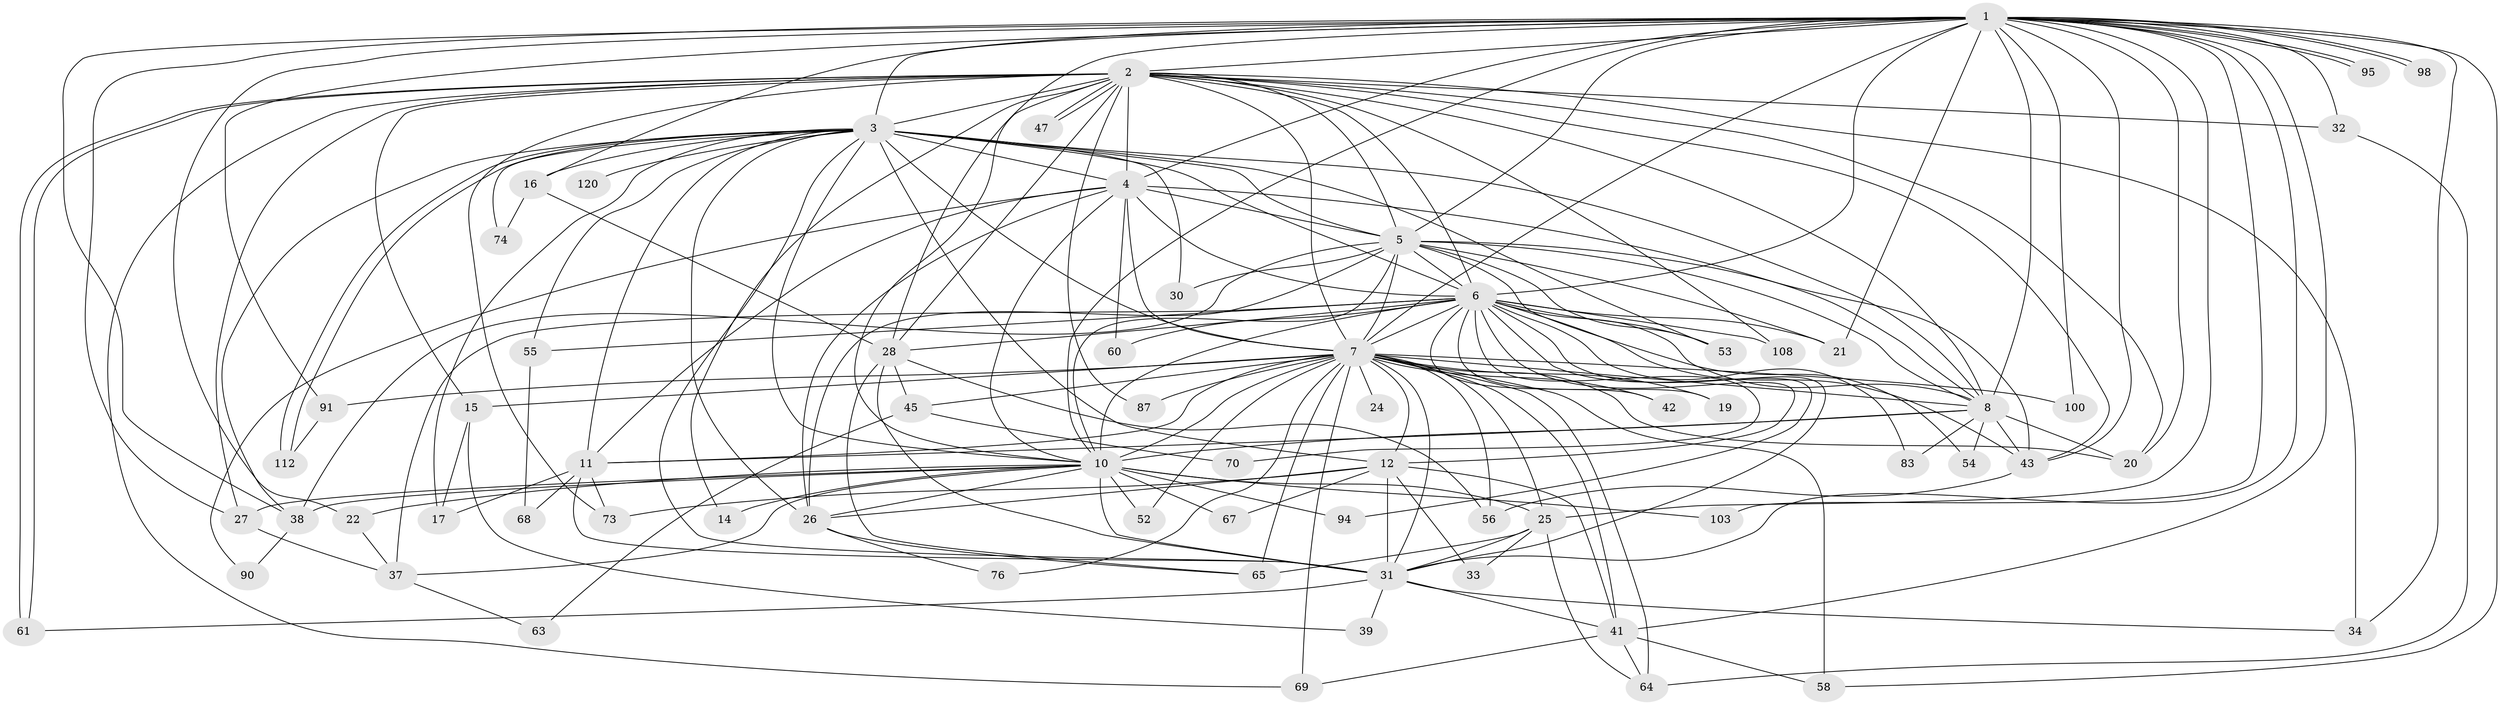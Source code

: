 // original degree distribution, {32: 0.007407407407407408, 26: 0.014814814814814815, 25: 0.014814814814814815, 16: 0.022222222222222223, 23: 0.007407407407407408, 29: 0.007407407407407408, 7: 0.022222222222222223, 6: 0.007407407407407408, 3: 0.18518518518518517, 4: 0.07407407407407407, 5: 0.05925925925925926, 2: 0.5555555555555556, 8: 0.022222222222222223}
// Generated by graph-tools (version 1.1) at 2025/13/03/09/25 04:13:58]
// undirected, 67 vertices, 192 edges
graph export_dot {
graph [start="1"]
  node [color=gray90,style=filled];
  1 [super="+84"];
  2;
  3 [super="+13+102+77"];
  4;
  5;
  6 [super="+81+82+46+36"];
  7 [super="+48+9"];
  8 [super="+115+92"];
  10 [super="+51"];
  11 [super="+75+80+23+35"];
  12 [super="+44"];
  14 [super="+57"];
  15;
  16 [super="+66"];
  17;
  19 [super="+129"];
  20 [super="+101"];
  21 [super="+109"];
  22 [super="+96"];
  24;
  25 [super="+116+121"];
  26 [super="+134+49"];
  27;
  28 [super="+130"];
  30;
  31 [super="+40+88"];
  32;
  33;
  34 [super="+89"];
  37 [super="+118"];
  38 [super="+110"];
  39;
  41 [super="+78+79"];
  42;
  43 [super="+50"];
  45;
  47;
  52;
  53 [super="+105"];
  54;
  55;
  56 [super="+135"];
  58;
  60;
  61;
  63;
  64 [super="+85"];
  65 [super="+97"];
  67;
  68;
  69 [super="+119"];
  70;
  73 [super="+106"];
  74;
  76;
  83;
  87;
  90;
  91;
  94;
  95;
  98;
  100;
  103;
  108;
  112 [super="+117"];
  120;
  1 -- 2;
  1 -- 3;
  1 -- 4;
  1 -- 5;
  1 -- 6 [weight=2];
  1 -- 7 [weight=2];
  1 -- 8 [weight=2];
  1 -- 10;
  1 -- 16;
  1 -- 20;
  1 -- 21;
  1 -- 22;
  1 -- 27;
  1 -- 28;
  1 -- 32;
  1 -- 34;
  1 -- 38;
  1 -- 41;
  1 -- 58;
  1 -- 91;
  1 -- 95;
  1 -- 95;
  1 -- 98;
  1 -- 98;
  1 -- 100;
  1 -- 103;
  1 -- 31;
  1 -- 25;
  1 -- 43;
  2 -- 3;
  2 -- 4;
  2 -- 5;
  2 -- 6;
  2 -- 7 [weight=3];
  2 -- 8;
  2 -- 10;
  2 -- 14;
  2 -- 15;
  2 -- 20;
  2 -- 27;
  2 -- 32;
  2 -- 34;
  2 -- 47;
  2 -- 47;
  2 -- 61;
  2 -- 61;
  2 -- 69;
  2 -- 73;
  2 -- 87;
  2 -- 108;
  2 -- 28;
  2 -- 43;
  3 -- 4 [weight=2];
  3 -- 5;
  3 -- 6 [weight=3];
  3 -- 7 [weight=3];
  3 -- 8 [weight=3];
  3 -- 10;
  3 -- 12;
  3 -- 16 [weight=2];
  3 -- 17;
  3 -- 30;
  3 -- 38;
  3 -- 53;
  3 -- 55;
  3 -- 112;
  3 -- 112;
  3 -- 120 [weight=2];
  3 -- 31;
  3 -- 74;
  3 -- 26;
  3 -- 11;
  4 -- 5;
  4 -- 6 [weight=2];
  4 -- 7 [weight=2];
  4 -- 8;
  4 -- 10;
  4 -- 11;
  4 -- 26 [weight=2];
  4 -- 60;
  4 -- 90;
  5 -- 6;
  5 -- 7 [weight=2];
  5 -- 8;
  5 -- 10;
  5 -- 30;
  5 -- 43;
  5 -- 54;
  5 -- 26;
  5 -- 21;
  5 -- 53;
  5 -- 38;
  6 -- 7 [weight=2];
  6 -- 8;
  6 -- 10 [weight=2];
  6 -- 19;
  6 -- 21;
  6 -- 28;
  6 -- 37;
  6 -- 42;
  6 -- 53;
  6 -- 60;
  6 -- 70;
  6 -- 83;
  6 -- 94;
  6 -- 108;
  6 -- 12;
  6 -- 55;
  6 -- 31;
  6 -- 43;
  7 -- 8 [weight=2];
  7 -- 10 [weight=4];
  7 -- 24 [weight=2];
  7 -- 25;
  7 -- 31;
  7 -- 41;
  7 -- 52;
  7 -- 58 [weight=2];
  7 -- 69;
  7 -- 76;
  7 -- 100;
  7 -- 12 [weight=2];
  7 -- 20;
  7 -- 64;
  7 -- 65 [weight=2];
  7 -- 11 [weight=2];
  7 -- 15;
  7 -- 19 [weight=2];
  7 -- 87;
  7 -- 91;
  7 -- 42;
  7 -- 45 [weight=2];
  7 -- 56;
  8 -- 10;
  8 -- 43;
  8 -- 54;
  8 -- 83;
  8 -- 11;
  8 -- 20;
  10 -- 14 [weight=2];
  10 -- 22;
  10 -- 25 [weight=2];
  10 -- 52;
  10 -- 67;
  10 -- 94;
  10 -- 103;
  10 -- 27;
  10 -- 26;
  10 -- 31;
  10 -- 37;
  10 -- 38;
  11 -- 73;
  11 -- 31;
  11 -- 17;
  11 -- 68;
  12 -- 26;
  12 -- 33;
  12 -- 67;
  12 -- 73;
  12 -- 31;
  12 -- 41;
  15 -- 17;
  15 -- 39;
  16 -- 74;
  16 -- 28;
  22 -- 37;
  25 -- 31;
  25 -- 33;
  25 -- 65;
  25 -- 64;
  26 -- 76;
  26 -- 65;
  27 -- 37;
  28 -- 45;
  28 -- 65;
  28 -- 31;
  28 -- 56;
  31 -- 39;
  31 -- 34;
  31 -- 61;
  31 -- 41;
  32 -- 64;
  37 -- 63;
  38 -- 90;
  41 -- 58;
  41 -- 69;
  41 -- 64;
  43 -- 56;
  45 -- 63;
  45 -- 70;
  55 -- 68;
  91 -- 112;
}
